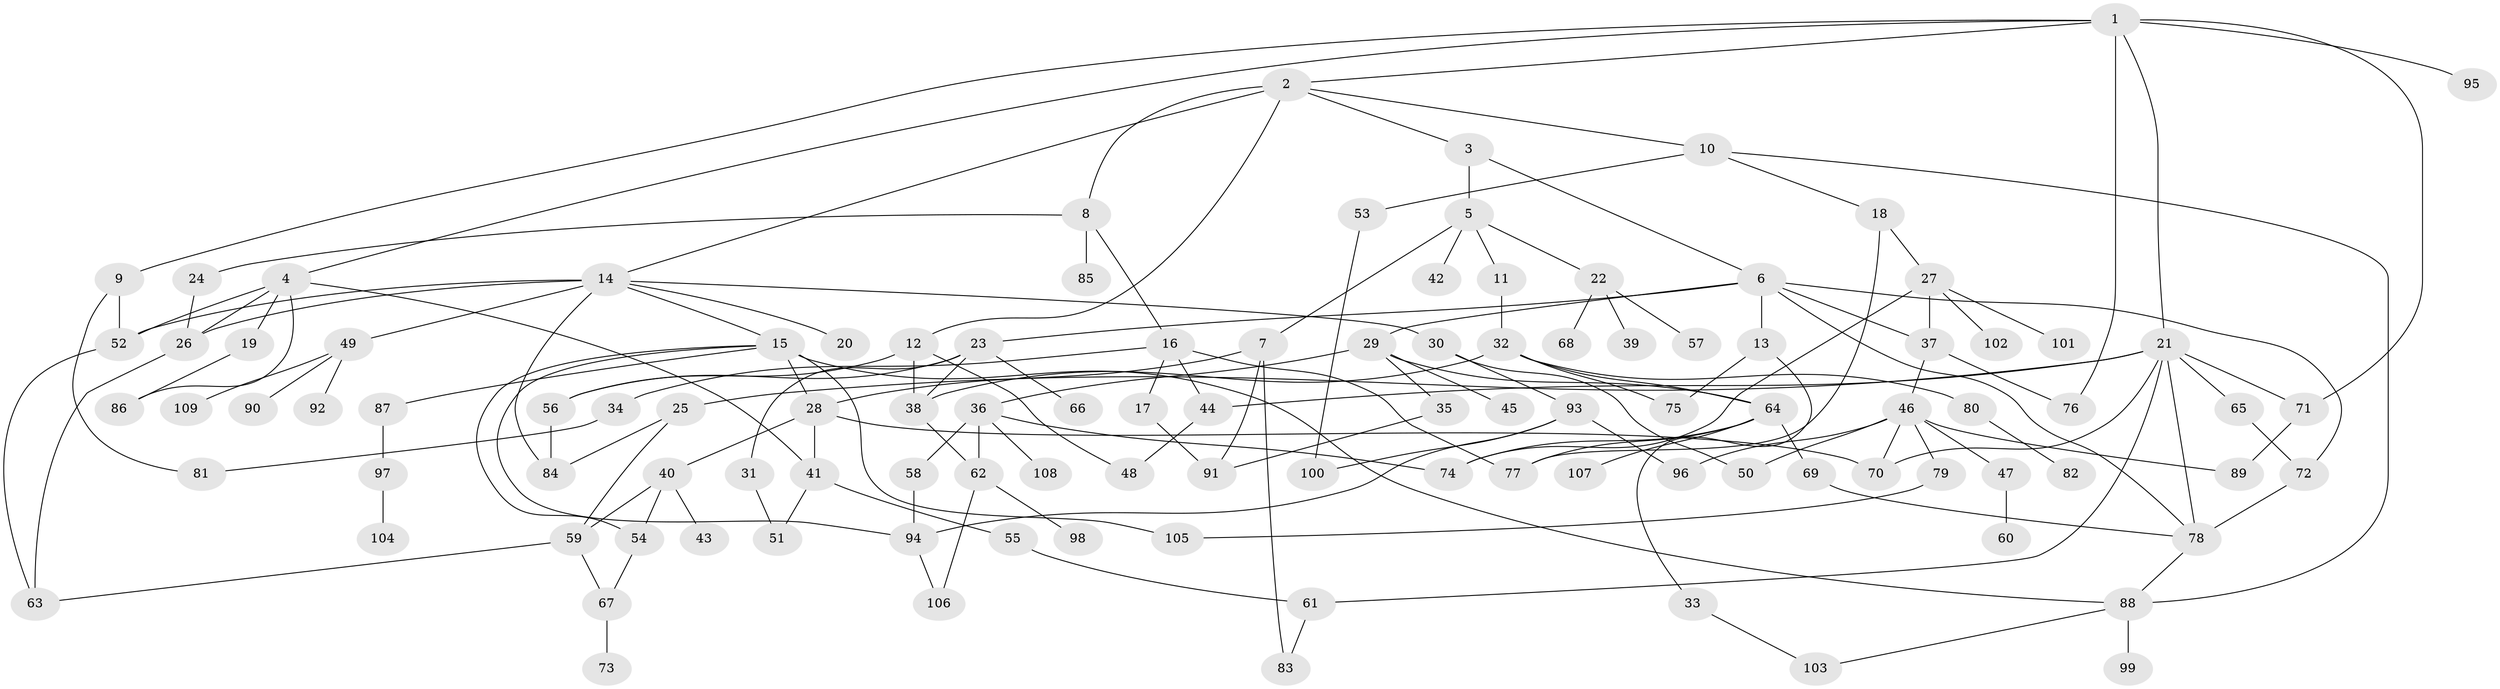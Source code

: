 // coarse degree distribution, {6: 0.05194805194805195, 3: 0.15584415584415584, 4: 0.22077922077922077, 7: 0.05194805194805195, 5: 0.12987012987012986, 2: 0.15584415584415584, 1: 0.23376623376623376}
// Generated by graph-tools (version 1.1) at 2025/36/03/04/25 23:36:08]
// undirected, 109 vertices, 160 edges
graph export_dot {
  node [color=gray90,style=filled];
  1;
  2;
  3;
  4;
  5;
  6;
  7;
  8;
  9;
  10;
  11;
  12;
  13;
  14;
  15;
  16;
  17;
  18;
  19;
  20;
  21;
  22;
  23;
  24;
  25;
  26;
  27;
  28;
  29;
  30;
  31;
  32;
  33;
  34;
  35;
  36;
  37;
  38;
  39;
  40;
  41;
  42;
  43;
  44;
  45;
  46;
  47;
  48;
  49;
  50;
  51;
  52;
  53;
  54;
  55;
  56;
  57;
  58;
  59;
  60;
  61;
  62;
  63;
  64;
  65;
  66;
  67;
  68;
  69;
  70;
  71;
  72;
  73;
  74;
  75;
  76;
  77;
  78;
  79;
  80;
  81;
  82;
  83;
  84;
  85;
  86;
  87;
  88;
  89;
  90;
  91;
  92;
  93;
  94;
  95;
  96;
  97;
  98;
  99;
  100;
  101;
  102;
  103;
  104;
  105;
  106;
  107;
  108;
  109;
  1 -- 2;
  1 -- 4;
  1 -- 9;
  1 -- 21;
  1 -- 95;
  1 -- 76;
  1 -- 71;
  2 -- 3;
  2 -- 8;
  2 -- 10;
  2 -- 12;
  2 -- 14;
  3 -- 5;
  3 -- 6;
  4 -- 19;
  4 -- 41;
  4 -- 86;
  4 -- 52;
  4 -- 26;
  5 -- 7;
  5 -- 11;
  5 -- 22;
  5 -- 42;
  6 -- 13;
  6 -- 23;
  6 -- 29;
  6 -- 72;
  6 -- 78;
  6 -- 37;
  7 -- 28;
  7 -- 91;
  7 -- 83;
  8 -- 16;
  8 -- 24;
  8 -- 85;
  9 -- 52;
  9 -- 81;
  10 -- 18;
  10 -- 53;
  10 -- 88;
  11 -- 32;
  12 -- 48;
  12 -- 56;
  12 -- 38;
  13 -- 33;
  13 -- 75;
  14 -- 15;
  14 -- 20;
  14 -- 30;
  14 -- 49;
  14 -- 84;
  14 -- 52;
  14 -- 26;
  15 -- 28;
  15 -- 54;
  15 -- 87;
  15 -- 94;
  15 -- 105;
  15 -- 88;
  16 -- 17;
  16 -- 34;
  16 -- 77;
  16 -- 44;
  17 -- 91;
  18 -- 27;
  18 -- 77;
  19 -- 86;
  21 -- 25;
  21 -- 44;
  21 -- 61;
  21 -- 65;
  21 -- 71;
  21 -- 78;
  21 -- 70;
  22 -- 39;
  22 -- 57;
  22 -- 68;
  23 -- 31;
  23 -- 66;
  23 -- 56;
  23 -- 38;
  24 -- 26;
  25 -- 59;
  25 -- 84;
  26 -- 63;
  27 -- 37;
  27 -- 101;
  27 -- 102;
  27 -- 74;
  28 -- 40;
  28 -- 41;
  28 -- 70;
  29 -- 35;
  29 -- 36;
  29 -- 45;
  29 -- 64;
  30 -- 93;
  30 -- 50;
  31 -- 51;
  32 -- 38;
  32 -- 64;
  32 -- 75;
  32 -- 80;
  33 -- 103;
  34 -- 81;
  35 -- 91;
  36 -- 58;
  36 -- 74;
  36 -- 108;
  36 -- 62;
  37 -- 46;
  37 -- 76;
  38 -- 62;
  40 -- 43;
  40 -- 59;
  40 -- 54;
  41 -- 51;
  41 -- 55;
  44 -- 48;
  46 -- 47;
  46 -- 50;
  46 -- 70;
  46 -- 79;
  46 -- 89;
  46 -- 96;
  47 -- 60;
  49 -- 90;
  49 -- 92;
  49 -- 109;
  52 -- 63;
  53 -- 100;
  54 -- 67;
  55 -- 61;
  56 -- 84;
  58 -- 94;
  59 -- 63;
  59 -- 67;
  61 -- 83;
  62 -- 98;
  62 -- 106;
  64 -- 69;
  64 -- 107;
  64 -- 74;
  64 -- 77;
  65 -- 72;
  67 -- 73;
  69 -- 78;
  71 -- 89;
  72 -- 78;
  78 -- 88;
  79 -- 105;
  80 -- 82;
  87 -- 97;
  88 -- 99;
  88 -- 103;
  93 -- 96;
  93 -- 100;
  93 -- 94;
  94 -- 106;
  97 -- 104;
}

